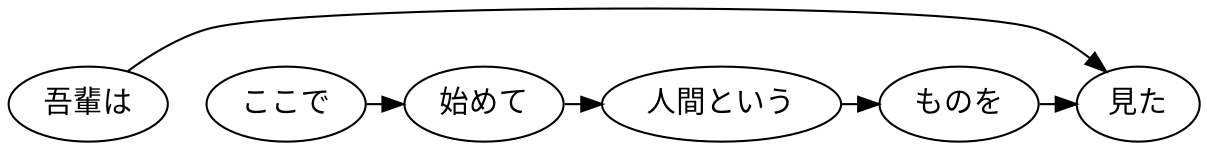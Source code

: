 digraph "dependency relation" {
  node[fontname="Ricty"];
  edge[fontname="Ricty"];
  "吾輩は";
  "見た";
  "吾輩は" -> "見た";
  "ここで";
  "始めて";
  "ここで" -> "始めて";
  "人間という";
  "始めて" -> "人間という";
  "ものを";
  "人間という" -> "ものを";
  "ものを" -> "見た";
  { rank=same; 吾輩は; ここで; 始めて; 人間という; ものを; 見た; }
}
